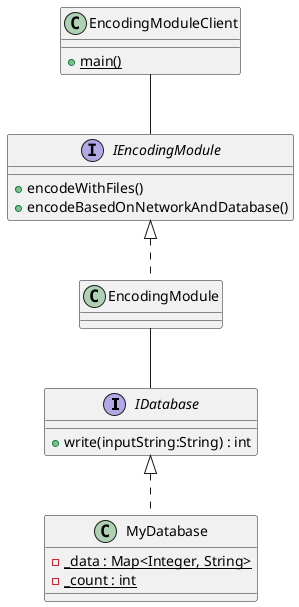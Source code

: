 
@startuml exercice_refactored

interface IDatabase {
    + write(inputString:String) : int
}

class MyDatabase implements IDatabase{  
     - {static} _data : Map<Integer, String>
     - {static} _count : int
        
}

interface IEncodingModule {
+ encodeWithFiles()
+ encodeBasedOnNetworkAndDatabase()
}
class EncodingModule implements IEncodingModule {
}



class EncodingModuleClient  {

+ {static} main()

}




EncodingModule -- IDatabase 

EncodingModuleClient -- IEncodingModule 




@enduml